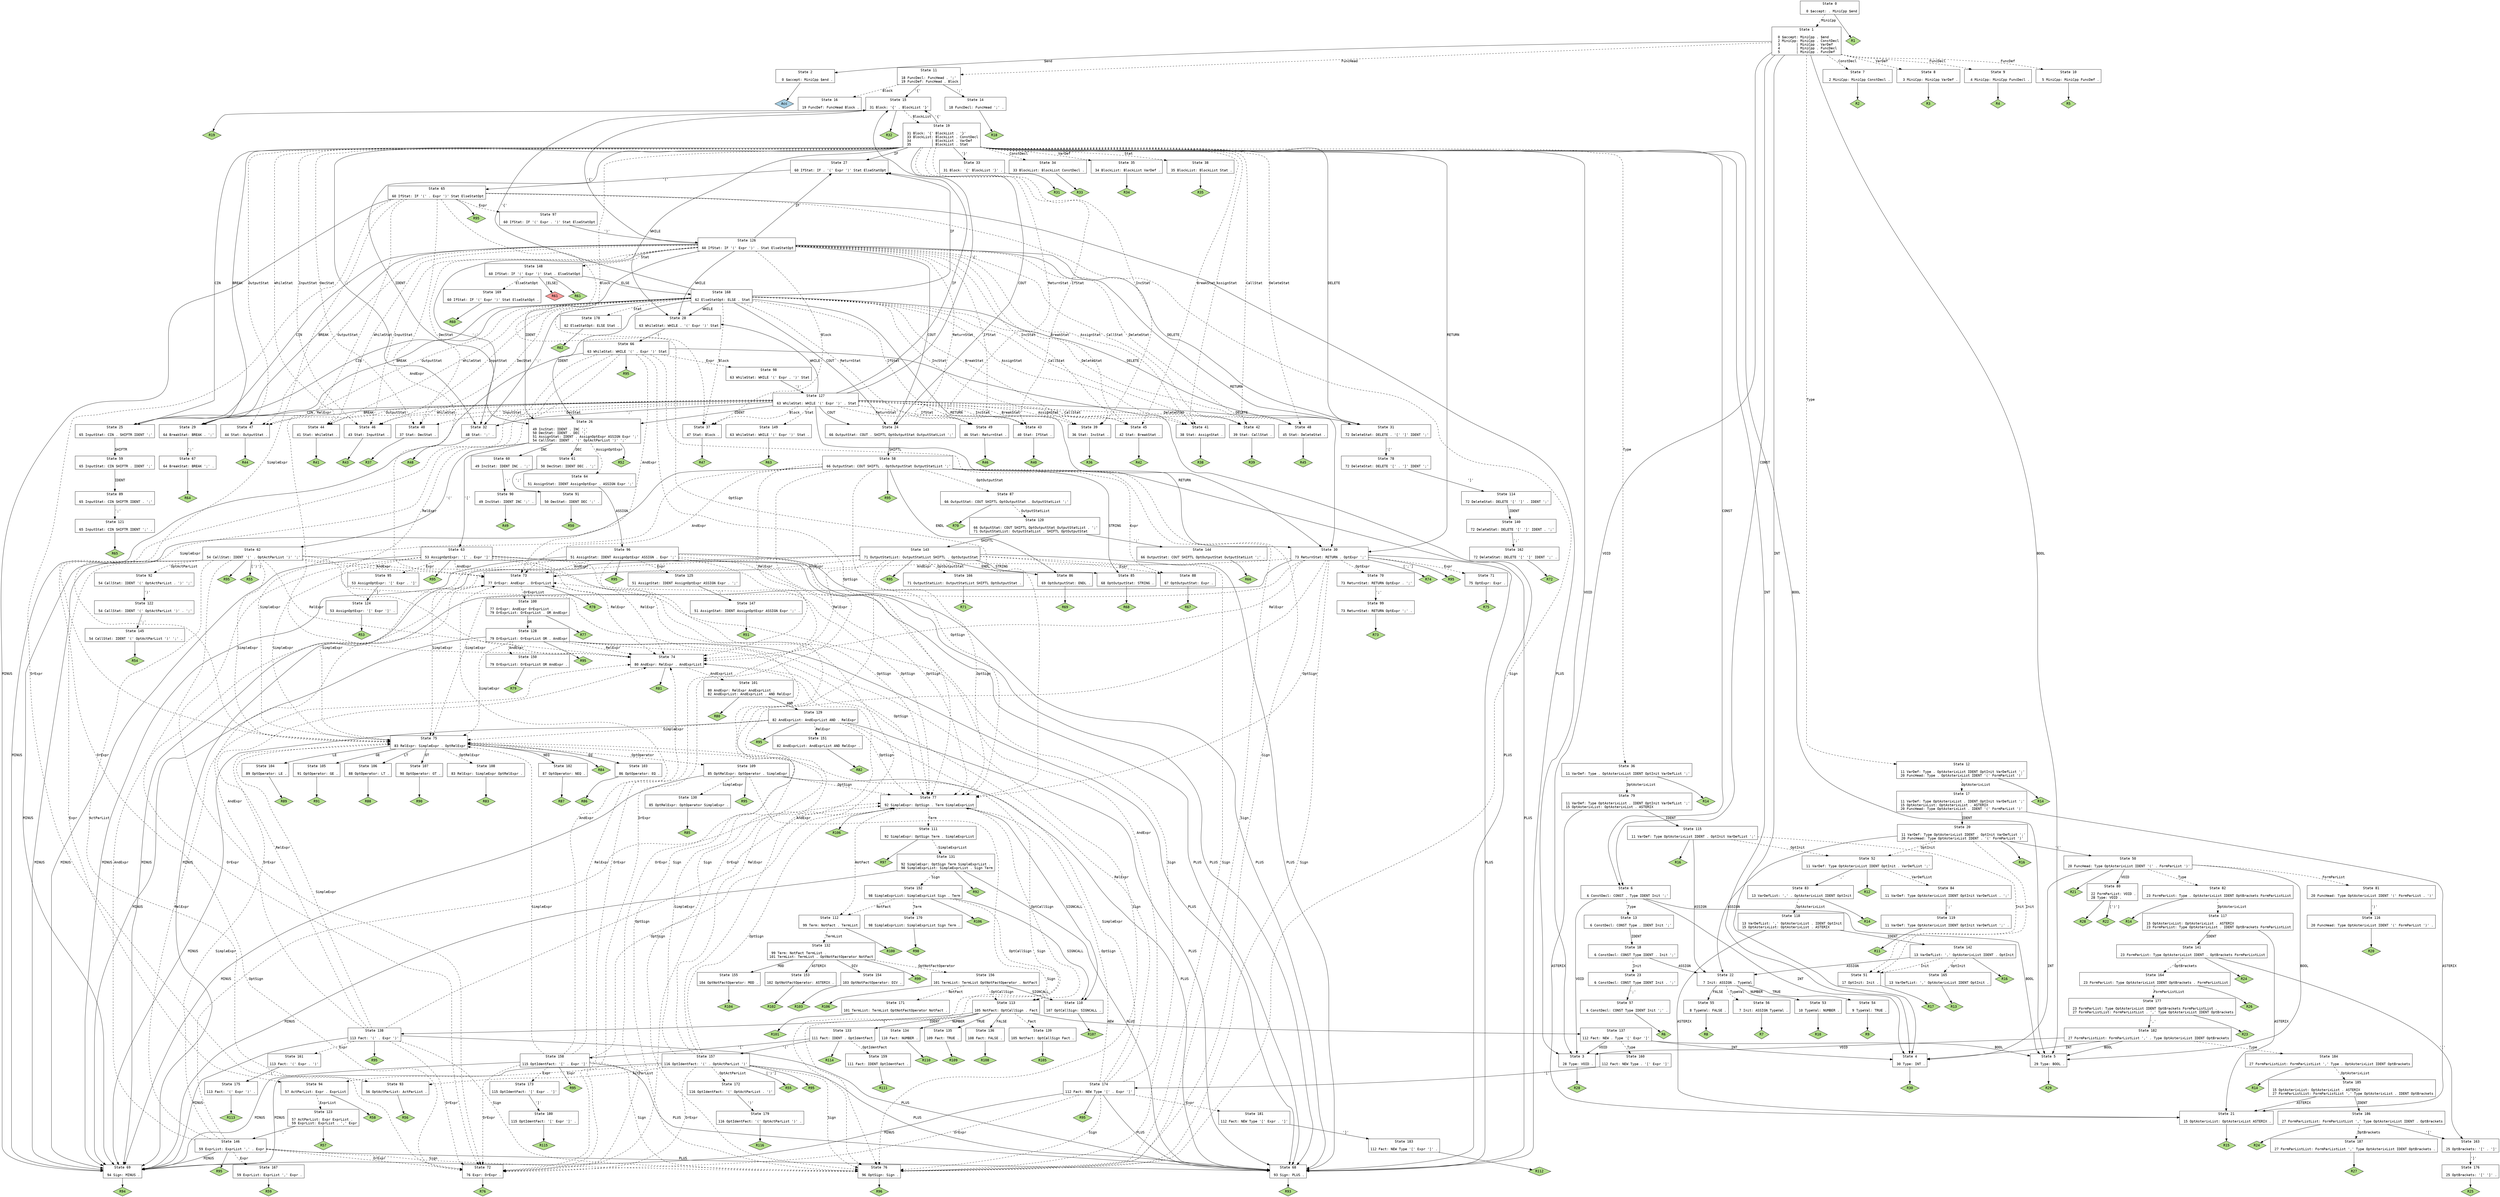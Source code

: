// Generated by bison.
// Report bugs to <http://sourceforge.net/p/winflexbison/tickets>.
// Home page: <http://sourceforge.net/projects/winflexbison/>.

digraph "minicpp.y"
{
  node [fontname = courier, shape = box, colorscheme = paired6]
  edge [fontname = courier]

  0 [label="State 0\n\l  0 $accept: . MiniCpp $end\l"]
  0 -> 1 [style=dashed label="MiniCpp"]
  0 -> "0R1" [style=solid]
 "0R1" [label="R1", fillcolor=3, shape=diamond, style=filled]
  1 [label="State 1\n\l  0 $accept: MiniCpp . $end\l  2 MiniCpp: MiniCpp . ConstDecl\l  3        | MiniCpp . VarDef\l  4        | MiniCpp . FuncDecl\l  5        | MiniCpp . FuncDef\l"]
  1 -> 2 [style=solid label="$end"]
  1 -> 3 [style=solid label="VOID"]
  1 -> 4 [style=solid label="INT"]
  1 -> 5 [style=solid label="BOOL"]
  1 -> 6 [style=solid label="CONST"]
  1 -> 7 [style=dashed label="ConstDecl"]
  1 -> 8 [style=dashed label="VarDef"]
  1 -> 9 [style=dashed label="FuncDecl"]
  1 -> 10 [style=dashed label="FuncDef"]
  1 -> 11 [style=dashed label="FuncHead"]
  1 -> 12 [style=dashed label="Type"]
  2 [label="State 2\n\l  0 $accept: MiniCpp $end .\l"]
  2 -> "2R0" [style=solid]
 "2R0" [label="Acc", fillcolor=1, shape=diamond, style=filled]
  3 [label="State 3\n\l 28 Type: VOID .\l"]
  3 -> "3R28" [style=solid]
 "3R28" [label="R28", fillcolor=3, shape=diamond, style=filled]
  4 [label="State 4\n\l 30 Type: INT .\l"]
  4 -> "4R30" [style=solid]
 "4R30" [label="R30", fillcolor=3, shape=diamond, style=filled]
  5 [label="State 5\n\l 29 Type: BOOL .\l"]
  5 -> "5R29" [style=solid]
 "5R29" [label="R29", fillcolor=3, shape=diamond, style=filled]
  6 [label="State 6\n\l  6 ConstDecl: CONST . Type IDENT Init ';'\l"]
  6 -> 3 [style=solid label="VOID"]
  6 -> 4 [style=solid label="INT"]
  6 -> 5 [style=solid label="BOOL"]
  6 -> 13 [style=dashed label="Type"]
  7 [label="State 7\n\l  2 MiniCpp: MiniCpp ConstDecl .\l"]
  7 -> "7R2" [style=solid]
 "7R2" [label="R2", fillcolor=3, shape=diamond, style=filled]
  8 [label="State 8\n\l  3 MiniCpp: MiniCpp VarDef .\l"]
  8 -> "8R3" [style=solid]
 "8R3" [label="R3", fillcolor=3, shape=diamond, style=filled]
  9 [label="State 9\n\l  4 MiniCpp: MiniCpp FuncDecl .\l"]
  9 -> "9R4" [style=solid]
 "9R4" [label="R4", fillcolor=3, shape=diamond, style=filled]
  10 [label="State 10\n\l  5 MiniCpp: MiniCpp FuncDef .\l"]
  10 -> "10R5" [style=solid]
 "10R5" [label="R5", fillcolor=3, shape=diamond, style=filled]
  11 [label="State 11\n\l 18 FuncDecl: FuncHead . ';'\l 19 FuncDef: FuncHead . Block\l"]
  11 -> 14 [style=solid label="';'"]
  11 -> 15 [style=solid label="'{'"]
  11 -> 16 [style=dashed label="Block"]
  12 [label="State 12\n\l 11 VarDef: Type . OptAsterixList IDENT OptInit VarDefList ';'\l 20 FuncHead: Type . OptAsterixList IDENT '(' FormParList ')'\l"]
  12 -> 17 [style=dashed label="OptAsterixList"]
  12 -> "12R14" [style=solid]
 "12R14" [label="R14", fillcolor=3, shape=diamond, style=filled]
  13 [label="State 13\n\l  6 ConstDecl: CONST Type . IDENT Init ';'\l"]
  13 -> 18 [style=solid label="IDENT"]
  14 [label="State 14\n\l 18 FuncDecl: FuncHead ';' .\l"]
  14 -> "14R18" [style=solid]
 "14R18" [label="R18", fillcolor=3, shape=diamond, style=filled]
  15 [label="State 15\n\l 31 Block: '{' . BlockList '}'\l"]
  15 -> 19 [style=dashed label="BlockList"]
  15 -> "15R32" [style=solid]
 "15R32" [label="R32", fillcolor=3, shape=diamond, style=filled]
  16 [label="State 16\n\l 19 FuncDef: FuncHead Block .\l"]
  16 -> "16R19" [style=solid]
 "16R19" [label="R19", fillcolor=3, shape=diamond, style=filled]
  17 [label="State 17\n\l 11 VarDef: Type OptAsterixList . IDENT OptInit VarDefList ';'\l 15 OptAsterixList: OptAsterixList . ASTERIX\l 20 FuncHead: Type OptAsterixList . IDENT '(' FormParList ')'\l"]
  17 -> 20 [style=solid label="IDENT"]
  17 -> 21 [style=solid label="ASTERIX"]
  18 [label="State 18\n\l  6 ConstDecl: CONST Type IDENT . Init ';'\l"]
  18 -> 22 [style=solid label="ASSIGN"]
  18 -> 23 [style=dashed label="Init"]
  19 [label="State 19\n\l 31 Block: '{' BlockList . '}'\l 33 BlockList: BlockList . ConstDecl\l 34          | BlockList . VarDef\l 35          | BlockList . Stat\l"]
  19 -> 3 [style=solid label="VOID"]
  19 -> 4 [style=solid label="INT"]
  19 -> 5 [style=solid label="BOOL"]
  19 -> 24 [style=solid label="COUT"]
  19 -> 25 [style=solid label="CIN"]
  19 -> 26 [style=solid label="IDENT"]
  19 -> 6 [style=solid label="CONST"]
  19 -> 27 [style=solid label="IF"]
  19 -> 28 [style=solid label="WHILE"]
  19 -> 29 [style=solid label="BREAK"]
  19 -> 30 [style=solid label="RETURN"]
  19 -> 31 [style=solid label="DELETE"]
  19 -> 32 [style=solid label="';'"]
  19 -> 15 [style=solid label="'{'"]
  19 -> 33 [style=solid label="'}'"]
  19 -> 34 [style=dashed label="ConstDecl"]
  19 -> 35 [style=dashed label="VarDef"]
  19 -> 36 [style=dashed label="Type"]
  19 -> 37 [style=dashed label="Block"]
  19 -> 38 [style=dashed label="Stat"]
  19 -> 39 [style=dashed label="IncStat"]
  19 -> 40 [style=dashed label="DecStat"]
  19 -> 41 [style=dashed label="AssignStat"]
  19 -> 42 [style=dashed label="CallStat"]
  19 -> 43 [style=dashed label="IfStat"]
  19 -> 44 [style=dashed label="WhileStat"]
  19 -> 45 [style=dashed label="BreakStat"]
  19 -> 46 [style=dashed label="InputStat"]
  19 -> 47 [style=dashed label="OutputStat"]
  19 -> 48 [style=dashed label="DeleteStat"]
  19 -> 49 [style=dashed label="ReturnStat"]
  20 [label="State 20\n\l 11 VarDef: Type OptAsterixList IDENT . OptInit VarDefList ';'\l 20 FuncHead: Type OptAsterixList IDENT . '(' FormParList ')'\l"]
  20 -> 22 [style=solid label="ASSIGN"]
  20 -> 50 [style=solid label="'('"]
  20 -> 51 [style=dashed label="Init"]
  20 -> 52 [style=dashed label="OptInit"]
  20 -> "20R16" [style=solid]
 "20R16" [label="R16", fillcolor=3, shape=diamond, style=filled]
  21 [label="State 21\n\l 15 OptAsterixList: OptAsterixList ASTERIX .\l"]
  21 -> "21R15" [style=solid]
 "21R15" [label="R15", fillcolor=3, shape=diamond, style=filled]
  22 [label="State 22\n\l  7 Init: ASSIGN . TypeVal\l"]
  22 -> 53 [style=solid label="NUMBER"]
  22 -> 54 [style=solid label="TRUE"]
  22 -> 55 [style=solid label="FALSE"]
  22 -> 56 [style=dashed label="TypeVal"]
  23 [label="State 23\n\l  6 ConstDecl: CONST Type IDENT Init . ';'\l"]
  23 -> 57 [style=solid label="';'"]
  24 [label="State 24\n\l 66 OutputStat: COUT . SHIFTL OptOutputStat OutputStatList ';'\l"]
  24 -> 58 [style=solid label="SHIFTL"]
  25 [label="State 25\n\l 65 InputStat: CIN . SHIFTR IDENT ';'\l"]
  25 -> 59 [style=solid label="SHIFTR"]
  26 [label="State 26\n\l 49 IncStat: IDENT . INC ';'\l 50 DecStat: IDENT . DEC ';'\l 51 AssignStat: IDENT . AssignOptExpr ASSIGN Expr ';'\l 54 CallStat: IDENT . '(' OptActParList ')' ';'\l"]
  26 -> 60 [style=solid label="INC"]
  26 -> 61 [style=solid label="DEC"]
  26 -> 62 [style=solid label="'('"]
  26 -> 63 [style=solid label="'['"]
  26 -> 64 [style=dashed label="AssignOptExpr"]
  26 -> "26R52" [style=solid]
 "26R52" [label="R52", fillcolor=3, shape=diamond, style=filled]
  27 [label="State 27\n\l 60 IfStat: IF . '(' Expr ')' Stat ElseStatOpt\l"]
  27 -> 65 [style=solid label="'('"]
  28 [label="State 28\n\l 63 WhileStat: WHILE . '(' Expr ')' Stat\l"]
  28 -> 66 [style=solid label="'('"]
  29 [label="State 29\n\l 64 BreakStat: BREAK . ';'\l"]
  29 -> 67 [style=solid label="';'"]
  30 [label="State 30\n\l 73 ReturnStat: RETURN . OptExpr ';'\l"]
  30 -> 68 [style=solid label="PLUS"]
  30 -> 69 [style=solid label="MINUS"]
  30 -> 70 [style=dashed label="OptExpr"]
  30 -> 71 [style=dashed label="Expr"]
  30 -> 72 [style=dashed label="OrExpr"]
  30 -> 73 [style=dashed label="AndExpr"]
  30 -> 74 [style=dashed label="RelExpr"]
  30 -> 75 [style=dashed label="SimpleExpr"]
  30 -> 76 [style=dashed label="Sign"]
  30 -> 77 [style=dashed label="OptSign"]
  30 -> "30R74" [label="[';']", style=solid]
 "30R74" [label="R74", fillcolor=3, shape=diamond, style=filled]
  30 -> "30R95" [style=solid]
 "30R95" [label="R95", fillcolor=3, shape=diamond, style=filled]
  31 [label="State 31\n\l 72 DeleteStat: DELETE . '[' ']' IDENT ';'\l"]
  31 -> 78 [style=solid label="'['"]
  32 [label="State 32\n\l 48 Stat: ';' .\l"]
  32 -> "32R48" [style=solid]
 "32R48" [label="R48", fillcolor=3, shape=diamond, style=filled]
  33 [label="State 33\n\l 31 Block: '{' BlockList '}' .\l"]
  33 -> "33R31" [style=solid]
 "33R31" [label="R31", fillcolor=3, shape=diamond, style=filled]
  34 [label="State 34\n\l 33 BlockList: BlockList ConstDecl .\l"]
  34 -> "34R33" [style=solid]
 "34R33" [label="R33", fillcolor=3, shape=diamond, style=filled]
  35 [label="State 35\n\l 34 BlockList: BlockList VarDef .\l"]
  35 -> "35R34" [style=solid]
 "35R34" [label="R34", fillcolor=3, shape=diamond, style=filled]
  36 [label="State 36\n\l 11 VarDef: Type . OptAsterixList IDENT OptInit VarDefList ';'\l"]
  36 -> 79 [style=dashed label="OptAsterixList"]
  36 -> "36R14" [style=solid]
 "36R14" [label="R14", fillcolor=3, shape=diamond, style=filled]
  37 [label="State 37\n\l 47 Stat: Block .\l"]
  37 -> "37R47" [style=solid]
 "37R47" [label="R47", fillcolor=3, shape=diamond, style=filled]
  38 [label="State 38\n\l 35 BlockList: BlockList Stat .\l"]
  38 -> "38R35" [style=solid]
 "38R35" [label="R35", fillcolor=3, shape=diamond, style=filled]
  39 [label="State 39\n\l 36 Stat: IncStat .\l"]
  39 -> "39R36" [style=solid]
 "39R36" [label="R36", fillcolor=3, shape=diamond, style=filled]
  40 [label="State 40\n\l 37 Stat: DecStat .\l"]
  40 -> "40R37" [style=solid]
 "40R37" [label="R37", fillcolor=3, shape=diamond, style=filled]
  41 [label="State 41\n\l 38 Stat: AssignStat .\l"]
  41 -> "41R38" [style=solid]
 "41R38" [label="R38", fillcolor=3, shape=diamond, style=filled]
  42 [label="State 42\n\l 39 Stat: CallStat .\l"]
  42 -> "42R39" [style=solid]
 "42R39" [label="R39", fillcolor=3, shape=diamond, style=filled]
  43 [label="State 43\n\l 40 Stat: IfStat .\l"]
  43 -> "43R40" [style=solid]
 "43R40" [label="R40", fillcolor=3, shape=diamond, style=filled]
  44 [label="State 44\n\l 41 Stat: WhileStat .\l"]
  44 -> "44R41" [style=solid]
 "44R41" [label="R41", fillcolor=3, shape=diamond, style=filled]
  45 [label="State 45\n\l 42 Stat: BreakStat .\l"]
  45 -> "45R42" [style=solid]
 "45R42" [label="R42", fillcolor=3, shape=diamond, style=filled]
  46 [label="State 46\n\l 43 Stat: InputStat .\l"]
  46 -> "46R43" [style=solid]
 "46R43" [label="R43", fillcolor=3, shape=diamond, style=filled]
  47 [label="State 47\n\l 44 Stat: OutputStat .\l"]
  47 -> "47R44" [style=solid]
 "47R44" [label="R44", fillcolor=3, shape=diamond, style=filled]
  48 [label="State 48\n\l 45 Stat: DeleteStat .\l"]
  48 -> "48R45" [style=solid]
 "48R45" [label="R45", fillcolor=3, shape=diamond, style=filled]
  49 [label="State 49\n\l 46 Stat: ReturnStat .\l"]
  49 -> "49R46" [style=solid]
 "49R46" [label="R46", fillcolor=3, shape=diamond, style=filled]
  50 [label="State 50\n\l 20 FuncHead: Type OptAsterixList IDENT '(' . FormParList ')'\l"]
  50 -> 80 [style=solid label="VOID"]
  50 -> 4 [style=solid label="INT"]
  50 -> 5 [style=solid label="BOOL"]
  50 -> 81 [style=dashed label="FormParList"]
  50 -> 82 [style=dashed label="Type"]
  50 -> "50R21" [style=solid]
 "50R21" [label="R21", fillcolor=3, shape=diamond, style=filled]
  51 [label="State 51\n\l 17 OptInit: Init .\l"]
  51 -> "51R17" [style=solid]
 "51R17" [label="R17", fillcolor=3, shape=diamond, style=filled]
  52 [label="State 52\n\l 11 VarDef: Type OptAsterixList IDENT OptInit . VarDefList ';'\l"]
  52 -> 83 [style=solid label="','"]
  52 -> 84 [style=dashed label="VarDefList"]
  52 -> "52R12" [style=solid]
 "52R12" [label="R12", fillcolor=3, shape=diamond, style=filled]
  53 [label="State 53\n\l 10 TypeVal: NUMBER .\l"]
  53 -> "53R10" [style=solid]
 "53R10" [label="R10", fillcolor=3, shape=diamond, style=filled]
  54 [label="State 54\n\l  9 TypeVal: TRUE .\l"]
  54 -> "54R9" [style=solid]
 "54R9" [label="R9", fillcolor=3, shape=diamond, style=filled]
  55 [label="State 55\n\l  8 TypeVal: FALSE .\l"]
  55 -> "55R8" [style=solid]
 "55R8" [label="R8", fillcolor=3, shape=diamond, style=filled]
  56 [label="State 56\n\l  7 Init: ASSIGN TypeVal .\l"]
  56 -> "56R7" [style=solid]
 "56R7" [label="R7", fillcolor=3, shape=diamond, style=filled]
  57 [label="State 57\n\l  6 ConstDecl: CONST Type IDENT Init ';' .\l"]
  57 -> "57R6" [style=solid]
 "57R6" [label="R6", fillcolor=3, shape=diamond, style=filled]
  58 [label="State 58\n\l 66 OutputStat: COUT SHIFTL . OptOutputStat OutputStatList ';'\l"]
  58 -> 85 [style=solid label="STRING"]
  58 -> 86 [style=solid label="ENDL"]
  58 -> 68 [style=solid label="PLUS"]
  58 -> 69 [style=solid label="MINUS"]
  58 -> 87 [style=dashed label="OptOutputStat"]
  58 -> 88 [style=dashed label="Expr"]
  58 -> 72 [style=dashed label="OrExpr"]
  58 -> 73 [style=dashed label="AndExpr"]
  58 -> 74 [style=dashed label="RelExpr"]
  58 -> 75 [style=dashed label="SimpleExpr"]
  58 -> 76 [style=dashed label="Sign"]
  58 -> 77 [style=dashed label="OptSign"]
  58 -> "58R95" [style=solid]
 "58R95" [label="R95", fillcolor=3, shape=diamond, style=filled]
  59 [label="State 59\n\l 65 InputStat: CIN SHIFTR . IDENT ';'\l"]
  59 -> 89 [style=solid label="IDENT"]
  60 [label="State 60\n\l 49 IncStat: IDENT INC . ';'\l"]
  60 -> 90 [style=solid label="';'"]
  61 [label="State 61\n\l 50 DecStat: IDENT DEC . ';'\l"]
  61 -> 91 [style=solid label="';'"]
  62 [label="State 62\n\l 54 CallStat: IDENT '(' . OptActParList ')' ';'\l"]
  62 -> 68 [style=solid label="PLUS"]
  62 -> 69 [style=solid label="MINUS"]
  62 -> 92 [style=dashed label="OptActParList"]
  62 -> 93 [style=dashed label="ActParList"]
  62 -> 94 [style=dashed label="Expr"]
  62 -> 72 [style=dashed label="OrExpr"]
  62 -> 73 [style=dashed label="AndExpr"]
  62 -> 74 [style=dashed label="RelExpr"]
  62 -> 75 [style=dashed label="SimpleExpr"]
  62 -> 76 [style=dashed label="Sign"]
  62 -> 77 [style=dashed label="OptSign"]
  62 -> "62R55" [label="[')']", style=solid]
 "62R55" [label="R55", fillcolor=3, shape=diamond, style=filled]
  62 -> "62R95" [style=solid]
 "62R95" [label="R95", fillcolor=3, shape=diamond, style=filled]
  63 [label="State 63\n\l 53 AssignOptExpr: '[' . Expr ']'\l"]
  63 -> 68 [style=solid label="PLUS"]
  63 -> 69 [style=solid label="MINUS"]
  63 -> 95 [style=dashed label="Expr"]
  63 -> 72 [style=dashed label="OrExpr"]
  63 -> 73 [style=dashed label="AndExpr"]
  63 -> 74 [style=dashed label="RelExpr"]
  63 -> 75 [style=dashed label="SimpleExpr"]
  63 -> 76 [style=dashed label="Sign"]
  63 -> 77 [style=dashed label="OptSign"]
  63 -> "63R95" [style=solid]
 "63R95" [label="R95", fillcolor=3, shape=diamond, style=filled]
  64 [label="State 64\n\l 51 AssignStat: IDENT AssignOptExpr . ASSIGN Expr ';'\l"]
  64 -> 96 [style=solid label="ASSIGN"]
  65 [label="State 65\n\l 60 IfStat: IF '(' . Expr ')' Stat ElseStatOpt\l"]
  65 -> 68 [style=solid label="PLUS"]
  65 -> 69 [style=solid label="MINUS"]
  65 -> 97 [style=dashed label="Expr"]
  65 -> 72 [style=dashed label="OrExpr"]
  65 -> 73 [style=dashed label="AndExpr"]
  65 -> 74 [style=dashed label="RelExpr"]
  65 -> 75 [style=dashed label="SimpleExpr"]
  65 -> 76 [style=dashed label="Sign"]
  65 -> 77 [style=dashed label="OptSign"]
  65 -> "65R95" [style=solid]
 "65R95" [label="R95", fillcolor=3, shape=diamond, style=filled]
  66 [label="State 66\n\l 63 WhileStat: WHILE '(' . Expr ')' Stat\l"]
  66 -> 68 [style=solid label="PLUS"]
  66 -> 69 [style=solid label="MINUS"]
  66 -> 98 [style=dashed label="Expr"]
  66 -> 72 [style=dashed label="OrExpr"]
  66 -> 73 [style=dashed label="AndExpr"]
  66 -> 74 [style=dashed label="RelExpr"]
  66 -> 75 [style=dashed label="SimpleExpr"]
  66 -> 76 [style=dashed label="Sign"]
  66 -> 77 [style=dashed label="OptSign"]
  66 -> "66R95" [style=solid]
 "66R95" [label="R95", fillcolor=3, shape=diamond, style=filled]
  67 [label="State 67\n\l 64 BreakStat: BREAK ';' .\l"]
  67 -> "67R64" [style=solid]
 "67R64" [label="R64", fillcolor=3, shape=diamond, style=filled]
  68 [label="State 68\n\l 93 Sign: PLUS .\l"]
  68 -> "68R93" [style=solid]
 "68R93" [label="R93", fillcolor=3, shape=diamond, style=filled]
  69 [label="State 69\n\l 94 Sign: MINUS .\l"]
  69 -> "69R94" [style=solid]
 "69R94" [label="R94", fillcolor=3, shape=diamond, style=filled]
  70 [label="State 70\n\l 73 ReturnStat: RETURN OptExpr . ';'\l"]
  70 -> 99 [style=solid label="';'"]
  71 [label="State 71\n\l 75 OptExpr: Expr .\l"]
  71 -> "71R75" [style=solid]
 "71R75" [label="R75", fillcolor=3, shape=diamond, style=filled]
  72 [label="State 72\n\l 76 Expr: OrExpr .\l"]
  72 -> "72R76" [style=solid]
 "72R76" [label="R76", fillcolor=3, shape=diamond, style=filled]
  73 [label="State 73\n\l 77 OrExpr: AndExpr . OrExprList\l"]
  73 -> 100 [style=dashed label="OrExprList"]
  73 -> "73R78" [style=solid]
 "73R78" [label="R78", fillcolor=3, shape=diamond, style=filled]
  74 [label="State 74\n\l 80 AndExpr: RelExpr . AndExprList\l"]
  74 -> 101 [style=dashed label="AndExprList"]
  74 -> "74R81" [style=solid]
 "74R81" [label="R81", fillcolor=3, shape=diamond, style=filled]
  75 [label="State 75\n\l 83 RelExpr: SimpleExpr . OptRelExpr\l"]
  75 -> 102 [style=solid label="NEQ"]
  75 -> 103 [style=solid label="EQ"]
  75 -> 104 [style=solid label="LE"]
  75 -> 105 [style=solid label="GE"]
  75 -> 106 [style=solid label="LT"]
  75 -> 107 [style=solid label="GT"]
  75 -> 108 [style=dashed label="OptRelExpr"]
  75 -> 109 [style=dashed label="OptOperator"]
  75 -> "75R84" [style=solid]
 "75R84" [label="R84", fillcolor=3, shape=diamond, style=filled]
  76 [label="State 76\n\l 96 OptSign: Sign .\l"]
  76 -> "76R96" [style=solid]
 "76R96" [label="R96", fillcolor=3, shape=diamond, style=filled]
  77 [label="State 77\n\l 92 SimpleExpr: OptSign . Term SimpleExprList\l"]
  77 -> 110 [style=solid label="SIGNCALL"]
  77 -> 111 [style=dashed label="Term"]
  77 -> 112 [style=dashed label="NotFact"]
  77 -> 113 [style=dashed label="OptCallSign"]
  77 -> "77R106" [style=solid]
 "77R106" [label="R106", fillcolor=3, shape=diamond, style=filled]
  78 [label="State 78\n\l 72 DeleteStat: DELETE '[' . ']' IDENT ';'\l"]
  78 -> 114 [style=solid label="']'"]
  79 [label="State 79\n\l 11 VarDef: Type OptAsterixList . IDENT OptInit VarDefList ';'\l 15 OptAsterixList: OptAsterixList . ASTERIX\l"]
  79 -> 115 [style=solid label="IDENT"]
  79 -> 21 [style=solid label="ASTERIX"]
  80 [label="State 80\n\l 22 FormParList: VOID .\l 28 Type: VOID .\l"]
  80 -> "80R22" [label="[')']", style=solid]
 "80R22" [label="R22", fillcolor=3, shape=diamond, style=filled]
  80 -> "80R28" [style=solid]
 "80R28" [label="R28", fillcolor=3, shape=diamond, style=filled]
  81 [label="State 81\n\l 20 FuncHead: Type OptAsterixList IDENT '(' FormParList . ')'\l"]
  81 -> 116 [style=solid label="')'"]
  82 [label="State 82\n\l 23 FormParList: Type . OptAsterixList IDENT OptBrackets FormParListList\l"]
  82 -> 117 [style=dashed label="OptAsterixList"]
  82 -> "82R14" [style=solid]
 "82R14" [label="R14", fillcolor=3, shape=diamond, style=filled]
  83 [label="State 83\n\l 13 VarDefList: ',' . OptAsterixList IDENT OptInit\l"]
  83 -> 118 [style=dashed label="OptAsterixList"]
  83 -> "83R14" [style=solid]
 "83R14" [label="R14", fillcolor=3, shape=diamond, style=filled]
  84 [label="State 84\n\l 11 VarDef: Type OptAsterixList IDENT OptInit VarDefList . ';'\l"]
  84 -> 119 [style=solid label="';'"]
  85 [label="State 85\n\l 68 OptOutputStat: STRING .\l"]
  85 -> "85R68" [style=solid]
 "85R68" [label="R68", fillcolor=3, shape=diamond, style=filled]
  86 [label="State 86\n\l 69 OptOutputStat: ENDL .\l"]
  86 -> "86R69" [style=solid]
 "86R69" [label="R69", fillcolor=3, shape=diamond, style=filled]
  87 [label="State 87\n\l 66 OutputStat: COUT SHIFTL OptOutputStat . OutputStatList ';'\l"]
  87 -> 120 [style=dashed label="OutputStatList"]
  87 -> "87R70" [style=solid]
 "87R70" [label="R70", fillcolor=3, shape=diamond, style=filled]
  88 [label="State 88\n\l 67 OptOutputStat: Expr .\l"]
  88 -> "88R67" [style=solid]
 "88R67" [label="R67", fillcolor=3, shape=diamond, style=filled]
  89 [label="State 89\n\l 65 InputStat: CIN SHIFTR IDENT . ';'\l"]
  89 -> 121 [style=solid label="';'"]
  90 [label="State 90\n\l 49 IncStat: IDENT INC ';' .\l"]
  90 -> "90R49" [style=solid]
 "90R49" [label="R49", fillcolor=3, shape=diamond, style=filled]
  91 [label="State 91\n\l 50 DecStat: IDENT DEC ';' .\l"]
  91 -> "91R50" [style=solid]
 "91R50" [label="R50", fillcolor=3, shape=diamond, style=filled]
  92 [label="State 92\n\l 54 CallStat: IDENT '(' OptActParList . ')' ';'\l"]
  92 -> 122 [style=solid label="')'"]
  93 [label="State 93\n\l 56 OptActParList: ActParList .\l"]
  93 -> "93R56" [style=solid]
 "93R56" [label="R56", fillcolor=3, shape=diamond, style=filled]
  94 [label="State 94\n\l 57 ActParList: Expr . ExprList\l"]
  94 -> 123 [style=dashed label="ExprList"]
  94 -> "94R58" [style=solid]
 "94R58" [label="R58", fillcolor=3, shape=diamond, style=filled]
  95 [label="State 95\n\l 53 AssignOptExpr: '[' Expr . ']'\l"]
  95 -> 124 [style=solid label="']'"]
  96 [label="State 96\n\l 51 AssignStat: IDENT AssignOptExpr ASSIGN . Expr ';'\l"]
  96 -> 68 [style=solid label="PLUS"]
  96 -> 69 [style=solid label="MINUS"]
  96 -> 125 [style=dashed label="Expr"]
  96 -> 72 [style=dashed label="OrExpr"]
  96 -> 73 [style=dashed label="AndExpr"]
  96 -> 74 [style=dashed label="RelExpr"]
  96 -> 75 [style=dashed label="SimpleExpr"]
  96 -> 76 [style=dashed label="Sign"]
  96 -> 77 [style=dashed label="OptSign"]
  96 -> "96R95" [style=solid]
 "96R95" [label="R95", fillcolor=3, shape=diamond, style=filled]
  97 [label="State 97\n\l 60 IfStat: IF '(' Expr . ')' Stat ElseStatOpt\l"]
  97 -> 126 [style=solid label="')'"]
  98 [label="State 98\n\l 63 WhileStat: WHILE '(' Expr . ')' Stat\l"]
  98 -> 127 [style=solid label="')'"]
  99 [label="State 99\n\l 73 ReturnStat: RETURN OptExpr ';' .\l"]
  99 -> "99R73" [style=solid]
 "99R73" [label="R73", fillcolor=3, shape=diamond, style=filled]
  100 [label="State 100\n\l 77 OrExpr: AndExpr OrExprList .\l 79 OrExprList: OrExprList . OR AndExpr\l"]
  100 -> 128 [style=solid label="OR"]
  100 -> "100R77" [style=solid]
 "100R77" [label="R77", fillcolor=3, shape=diamond, style=filled]
  101 [label="State 101\n\l 80 AndExpr: RelExpr AndExprList .\l 82 AndExprList: AndExprList . AND RelExpr\l"]
  101 -> 129 [style=solid label="AND"]
  101 -> "101R80" [style=solid]
 "101R80" [label="R80", fillcolor=3, shape=diamond, style=filled]
  102 [label="State 102\n\l 87 OptOperator: NEQ .\l"]
  102 -> "102R87" [style=solid]
 "102R87" [label="R87", fillcolor=3, shape=diamond, style=filled]
  103 [label="State 103\n\l 86 OptOperator: EQ .\l"]
  103 -> "103R86" [style=solid]
 "103R86" [label="R86", fillcolor=3, shape=diamond, style=filled]
  104 [label="State 104\n\l 89 OptOperator: LE .\l"]
  104 -> "104R89" [style=solid]
 "104R89" [label="R89", fillcolor=3, shape=diamond, style=filled]
  105 [label="State 105\n\l 91 OptOperator: GE .\l"]
  105 -> "105R91" [style=solid]
 "105R91" [label="R91", fillcolor=3, shape=diamond, style=filled]
  106 [label="State 106\n\l 88 OptOperator: LT .\l"]
  106 -> "106R88" [style=solid]
 "106R88" [label="R88", fillcolor=3, shape=diamond, style=filled]
  107 [label="State 107\n\l 90 OptOperator: GT .\l"]
  107 -> "107R90" [style=solid]
 "107R90" [label="R90", fillcolor=3, shape=diamond, style=filled]
  108 [label="State 108\n\l 83 RelExpr: SimpleExpr OptRelExpr .\l"]
  108 -> "108R83" [style=solid]
 "108R83" [label="R83", fillcolor=3, shape=diamond, style=filled]
  109 [label="State 109\n\l 85 OptRelExpr: OptOperator . SimpleExpr\l"]
  109 -> 68 [style=solid label="PLUS"]
  109 -> 69 [style=solid label="MINUS"]
  109 -> 130 [style=dashed label="SimpleExpr"]
  109 -> 76 [style=dashed label="Sign"]
  109 -> 77 [style=dashed label="OptSign"]
  109 -> "109R95" [style=solid]
 "109R95" [label="R95", fillcolor=3, shape=diamond, style=filled]
  110 [label="State 110\n\l107 OptCallSign: SIGNCALL .\l"]
  110 -> "110R107" [style=solid]
 "110R107" [label="R107", fillcolor=3, shape=diamond, style=filled]
  111 [label="State 111\n\l 92 SimpleExpr: OptSign Term . SimpleExprList\l"]
  111 -> 131 [style=dashed label="SimpleExprList"]
  111 -> "111R97" [style=solid]
 "111R97" [label="R97", fillcolor=3, shape=diamond, style=filled]
  112 [label="State 112\n\l 99 Term: NotFact . TermList\l"]
  112 -> 132 [style=dashed label="TermList"]
  112 -> "112R100" [style=solid]
 "112R100" [label="R100", fillcolor=3, shape=diamond, style=filled]
  113 [label="State 113\n\l105 NotFact: OptCallSign . Fact\l"]
  113 -> 133 [style=solid label="IDENT"]
  113 -> 134 [style=solid label="NUMBER"]
  113 -> 135 [style=solid label="TRUE"]
  113 -> 136 [style=solid label="FALSE"]
  113 -> 137 [style=solid label="NEW"]
  113 -> 138 [style=solid label="'('"]
  113 -> 139 [style=dashed label="Fact"]
  114 [label="State 114\n\l 72 DeleteStat: DELETE '[' ']' . IDENT ';'\l"]
  114 -> 140 [style=solid label="IDENT"]
  115 [label="State 115\n\l 11 VarDef: Type OptAsterixList IDENT . OptInit VarDefList ';'\l"]
  115 -> 22 [style=solid label="ASSIGN"]
  115 -> 51 [style=dashed label="Init"]
  115 -> 52 [style=dashed label="OptInit"]
  115 -> "115R16" [style=solid]
 "115R16" [label="R16", fillcolor=3, shape=diamond, style=filled]
  116 [label="State 116\n\l 20 FuncHead: Type OptAsterixList IDENT '(' FormParList ')' .\l"]
  116 -> "116R20" [style=solid]
 "116R20" [label="R20", fillcolor=3, shape=diamond, style=filled]
  117 [label="State 117\n\l 15 OptAsterixList: OptAsterixList . ASTERIX\l 23 FormParList: Type OptAsterixList . IDENT OptBrackets FormParListList\l"]
  117 -> 141 [style=solid label="IDENT"]
  117 -> 21 [style=solid label="ASTERIX"]
  118 [label="State 118\n\l 13 VarDefList: ',' OptAsterixList . IDENT OptInit\l 15 OptAsterixList: OptAsterixList . ASTERIX\l"]
  118 -> 142 [style=solid label="IDENT"]
  118 -> 21 [style=solid label="ASTERIX"]
  119 [label="State 119\n\l 11 VarDef: Type OptAsterixList IDENT OptInit VarDefList ';' .\l"]
  119 -> "119R11" [style=solid]
 "119R11" [label="R11", fillcolor=3, shape=diamond, style=filled]
  120 [label="State 120\n\l 66 OutputStat: COUT SHIFTL OptOutputStat OutputStatList . ';'\l 71 OutputStatList: OutputStatList . SHIFTL OptOutputStat\l"]
  120 -> 143 [style=solid label="SHIFTL"]
  120 -> 144 [style=solid label="';'"]
  121 [label="State 121\n\l 65 InputStat: CIN SHIFTR IDENT ';' .\l"]
  121 -> "121R65" [style=solid]
 "121R65" [label="R65", fillcolor=3, shape=diamond, style=filled]
  122 [label="State 122\n\l 54 CallStat: IDENT '(' OptActParList ')' . ';'\l"]
  122 -> 145 [style=solid label="';'"]
  123 [label="State 123\n\l 57 ActParList: Expr ExprList .\l 59 ExprList: ExprList . ',' Expr\l"]
  123 -> 146 [style=solid label="','"]
  123 -> "123R57" [style=solid]
 "123R57" [label="R57", fillcolor=3, shape=diamond, style=filled]
  124 [label="State 124\n\l 53 AssignOptExpr: '[' Expr ']' .\l"]
  124 -> "124R53" [style=solid]
 "124R53" [label="R53", fillcolor=3, shape=diamond, style=filled]
  125 [label="State 125\n\l 51 AssignStat: IDENT AssignOptExpr ASSIGN Expr . ';'\l"]
  125 -> 147 [style=solid label="';'"]
  126 [label="State 126\n\l 60 IfStat: IF '(' Expr ')' . Stat ElseStatOpt\l"]
  126 -> 24 [style=solid label="COUT"]
  126 -> 25 [style=solid label="CIN"]
  126 -> 26 [style=solid label="IDENT"]
  126 -> 27 [style=solid label="IF"]
  126 -> 28 [style=solid label="WHILE"]
  126 -> 29 [style=solid label="BREAK"]
  126 -> 30 [style=solid label="RETURN"]
  126 -> 31 [style=solid label="DELETE"]
  126 -> 32 [style=solid label="';'"]
  126 -> 15 [style=solid label="'{'"]
  126 -> 37 [style=dashed label="Block"]
  126 -> 148 [style=dashed label="Stat"]
  126 -> 39 [style=dashed label="IncStat"]
  126 -> 40 [style=dashed label="DecStat"]
  126 -> 41 [style=dashed label="AssignStat"]
  126 -> 42 [style=dashed label="CallStat"]
  126 -> 43 [style=dashed label="IfStat"]
  126 -> 44 [style=dashed label="WhileStat"]
  126 -> 45 [style=dashed label="BreakStat"]
  126 -> 46 [style=dashed label="InputStat"]
  126 -> 47 [style=dashed label="OutputStat"]
  126 -> 48 [style=dashed label="DeleteStat"]
  126 -> 49 [style=dashed label="ReturnStat"]
  127 [label="State 127\n\l 63 WhileStat: WHILE '(' Expr ')' . Stat\l"]
  127 -> 24 [style=solid label="COUT"]
  127 -> 25 [style=solid label="CIN"]
  127 -> 26 [style=solid label="IDENT"]
  127 -> 27 [style=solid label="IF"]
  127 -> 28 [style=solid label="WHILE"]
  127 -> 29 [style=solid label="BREAK"]
  127 -> 30 [style=solid label="RETURN"]
  127 -> 31 [style=solid label="DELETE"]
  127 -> 32 [style=solid label="';'"]
  127 -> 15 [style=solid label="'{'"]
  127 -> 37 [style=dashed label="Block"]
  127 -> 149 [style=dashed label="Stat"]
  127 -> 39 [style=dashed label="IncStat"]
  127 -> 40 [style=dashed label="DecStat"]
  127 -> 41 [style=dashed label="AssignStat"]
  127 -> 42 [style=dashed label="CallStat"]
  127 -> 43 [style=dashed label="IfStat"]
  127 -> 44 [style=dashed label="WhileStat"]
  127 -> 45 [style=dashed label="BreakStat"]
  127 -> 46 [style=dashed label="InputStat"]
  127 -> 47 [style=dashed label="OutputStat"]
  127 -> 48 [style=dashed label="DeleteStat"]
  127 -> 49 [style=dashed label="ReturnStat"]
  128 [label="State 128\n\l 79 OrExprList: OrExprList OR . AndExpr\l"]
  128 -> 68 [style=solid label="PLUS"]
  128 -> 69 [style=solid label="MINUS"]
  128 -> 150 [style=dashed label="AndExpr"]
  128 -> 74 [style=dashed label="RelExpr"]
  128 -> 75 [style=dashed label="SimpleExpr"]
  128 -> 76 [style=dashed label="Sign"]
  128 -> 77 [style=dashed label="OptSign"]
  128 -> "128R95" [style=solid]
 "128R95" [label="R95", fillcolor=3, shape=diamond, style=filled]
  129 [label="State 129\n\l 82 AndExprList: AndExprList AND . RelExpr\l"]
  129 -> 68 [style=solid label="PLUS"]
  129 -> 69 [style=solid label="MINUS"]
  129 -> 151 [style=dashed label="RelExpr"]
  129 -> 75 [style=dashed label="SimpleExpr"]
  129 -> 76 [style=dashed label="Sign"]
  129 -> 77 [style=dashed label="OptSign"]
  129 -> "129R95" [style=solid]
 "129R95" [label="R95", fillcolor=3, shape=diamond, style=filled]
  130 [label="State 130\n\l 85 OptRelExpr: OptOperator SimpleExpr .\l"]
  130 -> "130R85" [style=solid]
 "130R85" [label="R85", fillcolor=3, shape=diamond, style=filled]
  131 [label="State 131\n\l 92 SimpleExpr: OptSign Term SimpleExprList .\l 98 SimpleExprList: SimpleExprList . Sign Term\l"]
  131 -> 68 [style=solid label="PLUS"]
  131 -> 69 [style=solid label="MINUS"]
  131 -> 152 [style=dashed label="Sign"]
  131 -> "131R92" [style=solid]
 "131R92" [label="R92", fillcolor=3, shape=diamond, style=filled]
  132 [label="State 132\n\l 99 Term: NotFact TermList .\l101 TermList: TermList . OptNotFactOperator NotFact\l"]
  132 -> 153 [style=solid label="ASTERIX"]
  132 -> 154 [style=solid label="DIV"]
  132 -> 155 [style=solid label="MOD"]
  132 -> 156 [style=dashed label="OptNotFactOperator"]
  132 -> "132R99" [style=solid]
 "132R99" [label="R99", fillcolor=3, shape=diamond, style=filled]
  133 [label="State 133\n\l111 Fact: IDENT . OptIdentFact\l"]
  133 -> 157 [style=solid label="'('"]
  133 -> 158 [style=solid label="'['"]
  133 -> 159 [style=dashed label="OptIdentFact"]
  133 -> "133R114" [style=solid]
 "133R114" [label="R114", fillcolor=3, shape=diamond, style=filled]
  134 [label="State 134\n\l110 Fact: NUMBER .\l"]
  134 -> "134R110" [style=solid]
 "134R110" [label="R110", fillcolor=3, shape=diamond, style=filled]
  135 [label="State 135\n\l109 Fact: TRUE .\l"]
  135 -> "135R109" [style=solid]
 "135R109" [label="R109", fillcolor=3, shape=diamond, style=filled]
  136 [label="State 136\n\l108 Fact: FALSE .\l"]
  136 -> "136R108" [style=solid]
 "136R108" [label="R108", fillcolor=3, shape=diamond, style=filled]
  137 [label="State 137\n\l112 Fact: NEW . Type '[' Expr ']'\l"]
  137 -> 3 [style=solid label="VOID"]
  137 -> 4 [style=solid label="INT"]
  137 -> 5 [style=solid label="BOOL"]
  137 -> 160 [style=dashed label="Type"]
  138 [label="State 138\n\l113 Fact: '(' . Expr ')'\l"]
  138 -> 68 [style=solid label="PLUS"]
  138 -> 69 [style=solid label="MINUS"]
  138 -> 161 [style=dashed label="Expr"]
  138 -> 72 [style=dashed label="OrExpr"]
  138 -> 73 [style=dashed label="AndExpr"]
  138 -> 74 [style=dashed label="RelExpr"]
  138 -> 75 [style=dashed label="SimpleExpr"]
  138 -> 76 [style=dashed label="Sign"]
  138 -> 77 [style=dashed label="OptSign"]
  138 -> "138R95" [style=solid]
 "138R95" [label="R95", fillcolor=3, shape=diamond, style=filled]
  139 [label="State 139\n\l105 NotFact: OptCallSign Fact .\l"]
  139 -> "139R105" [style=solid]
 "139R105" [label="R105", fillcolor=3, shape=diamond, style=filled]
  140 [label="State 140\n\l 72 DeleteStat: DELETE '[' ']' IDENT . ';'\l"]
  140 -> 162 [style=solid label="';'"]
  141 [label="State 141\n\l 23 FormParList: Type OptAsterixList IDENT . OptBrackets FormParListList\l"]
  141 -> 163 [style=solid label="'['"]
  141 -> 164 [style=dashed label="OptBrackets"]
  141 -> "141R24" [style=solid]
 "141R24" [label="R24", fillcolor=3, shape=diamond, style=filled]
  142 [label="State 142\n\l 13 VarDefList: ',' OptAsterixList IDENT . OptInit\l"]
  142 -> 22 [style=solid label="ASSIGN"]
  142 -> 51 [style=dashed label="Init"]
  142 -> 165 [style=dashed label="OptInit"]
  142 -> "142R16" [style=solid]
 "142R16" [label="R16", fillcolor=3, shape=diamond, style=filled]
  143 [label="State 143\n\l 71 OutputStatList: OutputStatList SHIFTL . OptOutputStat\l"]
  143 -> 85 [style=solid label="STRING"]
  143 -> 86 [style=solid label="ENDL"]
  143 -> 68 [style=solid label="PLUS"]
  143 -> 69 [style=solid label="MINUS"]
  143 -> 166 [style=dashed label="OptOutputStat"]
  143 -> 88 [style=dashed label="Expr"]
  143 -> 72 [style=dashed label="OrExpr"]
  143 -> 73 [style=dashed label="AndExpr"]
  143 -> 74 [style=dashed label="RelExpr"]
  143 -> 75 [style=dashed label="SimpleExpr"]
  143 -> 76 [style=dashed label="Sign"]
  143 -> 77 [style=dashed label="OptSign"]
  143 -> "143R95" [style=solid]
 "143R95" [label="R95", fillcolor=3, shape=diamond, style=filled]
  144 [label="State 144\n\l 66 OutputStat: COUT SHIFTL OptOutputStat OutputStatList ';' .\l"]
  144 -> "144R66" [style=solid]
 "144R66" [label="R66", fillcolor=3, shape=diamond, style=filled]
  145 [label="State 145\n\l 54 CallStat: IDENT '(' OptActParList ')' ';' .\l"]
  145 -> "145R54" [style=solid]
 "145R54" [label="R54", fillcolor=3, shape=diamond, style=filled]
  146 [label="State 146\n\l 59 ExprList: ExprList ',' . Expr\l"]
  146 -> 68 [style=solid label="PLUS"]
  146 -> 69 [style=solid label="MINUS"]
  146 -> 167 [style=dashed label="Expr"]
  146 -> 72 [style=dashed label="OrExpr"]
  146 -> 73 [style=dashed label="AndExpr"]
  146 -> 74 [style=dashed label="RelExpr"]
  146 -> 75 [style=dashed label="SimpleExpr"]
  146 -> 76 [style=dashed label="Sign"]
  146 -> 77 [style=dashed label="OptSign"]
  146 -> "146R95" [style=solid]
 "146R95" [label="R95", fillcolor=3, shape=diamond, style=filled]
  147 [label="State 147\n\l 51 AssignStat: IDENT AssignOptExpr ASSIGN Expr ';' .\l"]
  147 -> "147R51" [style=solid]
 "147R51" [label="R51", fillcolor=3, shape=diamond, style=filled]
  148 [label="State 148\n\l 60 IfStat: IF '(' Expr ')' Stat . ElseStatOpt\l"]
  148 -> 168 [style=solid label="ELSE"]
  148 -> 169 [style=dashed label="ElseStatOpt"]
  148 -> "148R61d" [label="[ELSE]", style=solid]
 "148R61d" [label="R61", fillcolor=5, shape=diamond, style=filled]
  148 -> "148R61" [style=solid]
 "148R61" [label="R61", fillcolor=3, shape=diamond, style=filled]
  149 [label="State 149\n\l 63 WhileStat: WHILE '(' Expr ')' Stat .\l"]
  149 -> "149R63" [style=solid]
 "149R63" [label="R63", fillcolor=3, shape=diamond, style=filled]
  150 [label="State 150\n\l 79 OrExprList: OrExprList OR AndExpr .\l"]
  150 -> "150R79" [style=solid]
 "150R79" [label="R79", fillcolor=3, shape=diamond, style=filled]
  151 [label="State 151\n\l 82 AndExprList: AndExprList AND RelExpr .\l"]
  151 -> "151R82" [style=solid]
 "151R82" [label="R82", fillcolor=3, shape=diamond, style=filled]
  152 [label="State 152\n\l 98 SimpleExprList: SimpleExprList Sign . Term\l"]
  152 -> 110 [style=solid label="SIGNCALL"]
  152 -> 170 [style=dashed label="Term"]
  152 -> 112 [style=dashed label="NotFact"]
  152 -> 113 [style=dashed label="OptCallSign"]
  152 -> "152R106" [style=solid]
 "152R106" [label="R106", fillcolor=3, shape=diamond, style=filled]
  153 [label="State 153\n\l102 OptNotFactOperator: ASTERIX .\l"]
  153 -> "153R102" [style=solid]
 "153R102" [label="R102", fillcolor=3, shape=diamond, style=filled]
  154 [label="State 154\n\l103 OptNotFactOperator: DIV .\l"]
  154 -> "154R103" [style=solid]
 "154R103" [label="R103", fillcolor=3, shape=diamond, style=filled]
  155 [label="State 155\n\l104 OptNotFactOperator: MOD .\l"]
  155 -> "155R104" [style=solid]
 "155R104" [label="R104", fillcolor=3, shape=diamond, style=filled]
  156 [label="State 156\n\l101 TermList: TermList OptNotFactOperator . NotFact\l"]
  156 -> 110 [style=solid label="SIGNCALL"]
  156 -> 171 [style=dashed label="NotFact"]
  156 -> 113 [style=dashed label="OptCallSign"]
  156 -> "156R106" [style=solid]
 "156R106" [label="R106", fillcolor=3, shape=diamond, style=filled]
  157 [label="State 157\n\l116 OptIdentFact: '(' . OptActParList ')'\l"]
  157 -> 68 [style=solid label="PLUS"]
  157 -> 69 [style=solid label="MINUS"]
  157 -> 172 [style=dashed label="OptActParList"]
  157 -> 93 [style=dashed label="ActParList"]
  157 -> 94 [style=dashed label="Expr"]
  157 -> 72 [style=dashed label="OrExpr"]
  157 -> 73 [style=dashed label="AndExpr"]
  157 -> 74 [style=dashed label="RelExpr"]
  157 -> 75 [style=dashed label="SimpleExpr"]
  157 -> 76 [style=dashed label="Sign"]
  157 -> 77 [style=dashed label="OptSign"]
  157 -> "157R55" [label="[')']", style=solid]
 "157R55" [label="R55", fillcolor=3, shape=diamond, style=filled]
  157 -> "157R95" [style=solid]
 "157R95" [label="R95", fillcolor=3, shape=diamond, style=filled]
  158 [label="State 158\n\l115 OptIdentFact: '[' . Expr ']'\l"]
  158 -> 68 [style=solid label="PLUS"]
  158 -> 69 [style=solid label="MINUS"]
  158 -> 173 [style=dashed label="Expr"]
  158 -> 72 [style=dashed label="OrExpr"]
  158 -> 73 [style=dashed label="AndExpr"]
  158 -> 74 [style=dashed label="RelExpr"]
  158 -> 75 [style=dashed label="SimpleExpr"]
  158 -> 76 [style=dashed label="Sign"]
  158 -> 77 [style=dashed label="OptSign"]
  158 -> "158R95" [style=solid]
 "158R95" [label="R95", fillcolor=3, shape=diamond, style=filled]
  159 [label="State 159\n\l111 Fact: IDENT OptIdentFact .\l"]
  159 -> "159R111" [style=solid]
 "159R111" [label="R111", fillcolor=3, shape=diamond, style=filled]
  160 [label="State 160\n\l112 Fact: NEW Type . '[' Expr ']'\l"]
  160 -> 174 [style=solid label="'['"]
  161 [label="State 161\n\l113 Fact: '(' Expr . ')'\l"]
  161 -> 175 [style=solid label="')'"]
  162 [label="State 162\n\l 72 DeleteStat: DELETE '[' ']' IDENT ';' .\l"]
  162 -> "162R72" [style=solid]
 "162R72" [label="R72", fillcolor=3, shape=diamond, style=filled]
  163 [label="State 163\n\l 25 OptBrackets: '[' . ']'\l"]
  163 -> 176 [style=solid label="']'"]
  164 [label="State 164\n\l 23 FormParList: Type OptAsterixList IDENT OptBrackets . FormParListList\l"]
  164 -> 177 [style=dashed label="FormParListList"]
  164 -> "164R26" [style=solid]
 "164R26" [label="R26", fillcolor=3, shape=diamond, style=filled]
  165 [label="State 165\n\l 13 VarDefList: ',' OptAsterixList IDENT OptInit .\l"]
  165 -> "165R13" [style=solid]
 "165R13" [label="R13", fillcolor=3, shape=diamond, style=filled]
  166 [label="State 166\n\l 71 OutputStatList: OutputStatList SHIFTL OptOutputStat .\l"]
  166 -> "166R71" [style=solid]
 "166R71" [label="R71", fillcolor=3, shape=diamond, style=filled]
  167 [label="State 167\n\l 59 ExprList: ExprList ',' Expr .\l"]
  167 -> "167R59" [style=solid]
 "167R59" [label="R59", fillcolor=3, shape=diamond, style=filled]
  168 [label="State 168\n\l 62 ElseStatOpt: ELSE . Stat\l"]
  168 -> 24 [style=solid label="COUT"]
  168 -> 25 [style=solid label="CIN"]
  168 -> 26 [style=solid label="IDENT"]
  168 -> 27 [style=solid label="IF"]
  168 -> 28 [style=solid label="WHILE"]
  168 -> 29 [style=solid label="BREAK"]
  168 -> 30 [style=solid label="RETURN"]
  168 -> 31 [style=solid label="DELETE"]
  168 -> 32 [style=solid label="';'"]
  168 -> 15 [style=solid label="'{'"]
  168 -> 37 [style=dashed label="Block"]
  168 -> 178 [style=dashed label="Stat"]
  168 -> 39 [style=dashed label="IncStat"]
  168 -> 40 [style=dashed label="DecStat"]
  168 -> 41 [style=dashed label="AssignStat"]
  168 -> 42 [style=dashed label="CallStat"]
  168 -> 43 [style=dashed label="IfStat"]
  168 -> 44 [style=dashed label="WhileStat"]
  168 -> 45 [style=dashed label="BreakStat"]
  168 -> 46 [style=dashed label="InputStat"]
  168 -> 47 [style=dashed label="OutputStat"]
  168 -> 48 [style=dashed label="DeleteStat"]
  168 -> 49 [style=dashed label="ReturnStat"]
  169 [label="State 169\n\l 60 IfStat: IF '(' Expr ')' Stat ElseStatOpt .\l"]
  169 -> "169R60" [style=solid]
 "169R60" [label="R60", fillcolor=3, shape=diamond, style=filled]
  170 [label="State 170\n\l 98 SimpleExprList: SimpleExprList Sign Term .\l"]
  170 -> "170R98" [style=solid]
 "170R98" [label="R98", fillcolor=3, shape=diamond, style=filled]
  171 [label="State 171\n\l101 TermList: TermList OptNotFactOperator NotFact .\l"]
  171 -> "171R101" [style=solid]
 "171R101" [label="R101", fillcolor=3, shape=diamond, style=filled]
  172 [label="State 172\n\l116 OptIdentFact: '(' OptActParList . ')'\l"]
  172 -> 179 [style=solid label="')'"]
  173 [label="State 173\n\l115 OptIdentFact: '[' Expr . ']'\l"]
  173 -> 180 [style=solid label="']'"]
  174 [label="State 174\n\l112 Fact: NEW Type '[' . Expr ']'\l"]
  174 -> 68 [style=solid label="PLUS"]
  174 -> 69 [style=solid label="MINUS"]
  174 -> 181 [style=dashed label="Expr"]
  174 -> 72 [style=dashed label="OrExpr"]
  174 -> 73 [style=dashed label="AndExpr"]
  174 -> 74 [style=dashed label="RelExpr"]
  174 -> 75 [style=dashed label="SimpleExpr"]
  174 -> 76 [style=dashed label="Sign"]
  174 -> 77 [style=dashed label="OptSign"]
  174 -> "174R95" [style=solid]
 "174R95" [label="R95", fillcolor=3, shape=diamond, style=filled]
  175 [label="State 175\n\l113 Fact: '(' Expr ')' .\l"]
  175 -> "175R113" [style=solid]
 "175R113" [label="R113", fillcolor=3, shape=diamond, style=filled]
  176 [label="State 176\n\l 25 OptBrackets: '[' ']' .\l"]
  176 -> "176R25" [style=solid]
 "176R25" [label="R25", fillcolor=3, shape=diamond, style=filled]
  177 [label="State 177\n\l 23 FormParList: Type OptAsterixList IDENT OptBrackets FormParListList .\l 27 FormParListList: FormParListList . ',' Type OptAsterixList IDENT OptBrackets\l"]
  177 -> 182 [style=solid label="','"]
  177 -> "177R23" [style=solid]
 "177R23" [label="R23", fillcolor=3, shape=diamond, style=filled]
  178 [label="State 178\n\l 62 ElseStatOpt: ELSE Stat .\l"]
  178 -> "178R62" [style=solid]
 "178R62" [label="R62", fillcolor=3, shape=diamond, style=filled]
  179 [label="State 179\n\l116 OptIdentFact: '(' OptActParList ')' .\l"]
  179 -> "179R116" [style=solid]
 "179R116" [label="R116", fillcolor=3, shape=diamond, style=filled]
  180 [label="State 180\n\l115 OptIdentFact: '[' Expr ']' .\l"]
  180 -> "180R115" [style=solid]
 "180R115" [label="R115", fillcolor=3, shape=diamond, style=filled]
  181 [label="State 181\n\l112 Fact: NEW Type '[' Expr . ']'\l"]
  181 -> 183 [style=solid label="']'"]
  182 [label="State 182\n\l 27 FormParListList: FormParListList ',' . Type OptAsterixList IDENT OptBrackets\l"]
  182 -> 3 [style=solid label="VOID"]
  182 -> 4 [style=solid label="INT"]
  182 -> 5 [style=solid label="BOOL"]
  182 -> 184 [style=dashed label="Type"]
  183 [label="State 183\n\l112 Fact: NEW Type '[' Expr ']' .\l"]
  183 -> "183R112" [style=solid]
 "183R112" [label="R112", fillcolor=3, shape=diamond, style=filled]
  184 [label="State 184\n\l 27 FormParListList: FormParListList ',' Type . OptAsterixList IDENT OptBrackets\l"]
  184 -> 185 [style=dashed label="OptAsterixList"]
  184 -> "184R14" [style=solid]
 "184R14" [label="R14", fillcolor=3, shape=diamond, style=filled]
  185 [label="State 185\n\l 15 OptAsterixList: OptAsterixList . ASTERIX\l 27 FormParListList: FormParListList ',' Type OptAsterixList . IDENT OptBrackets\l"]
  185 -> 186 [style=solid label="IDENT"]
  185 -> 21 [style=solid label="ASTERIX"]
  186 [label="State 186\n\l 27 FormParListList: FormParListList ',' Type OptAsterixList IDENT . OptBrackets\l"]
  186 -> 163 [style=solid label="'['"]
  186 -> 187 [style=dashed label="OptBrackets"]
  186 -> "186R24" [style=solid]
 "186R24" [label="R24", fillcolor=3, shape=diamond, style=filled]
  187 [label="State 187\n\l 27 FormParListList: FormParListList ',' Type OptAsterixList IDENT OptBrackets .\l"]
  187 -> "187R27" [style=solid]
 "187R27" [label="R27", fillcolor=3, shape=diamond, style=filled]
}
